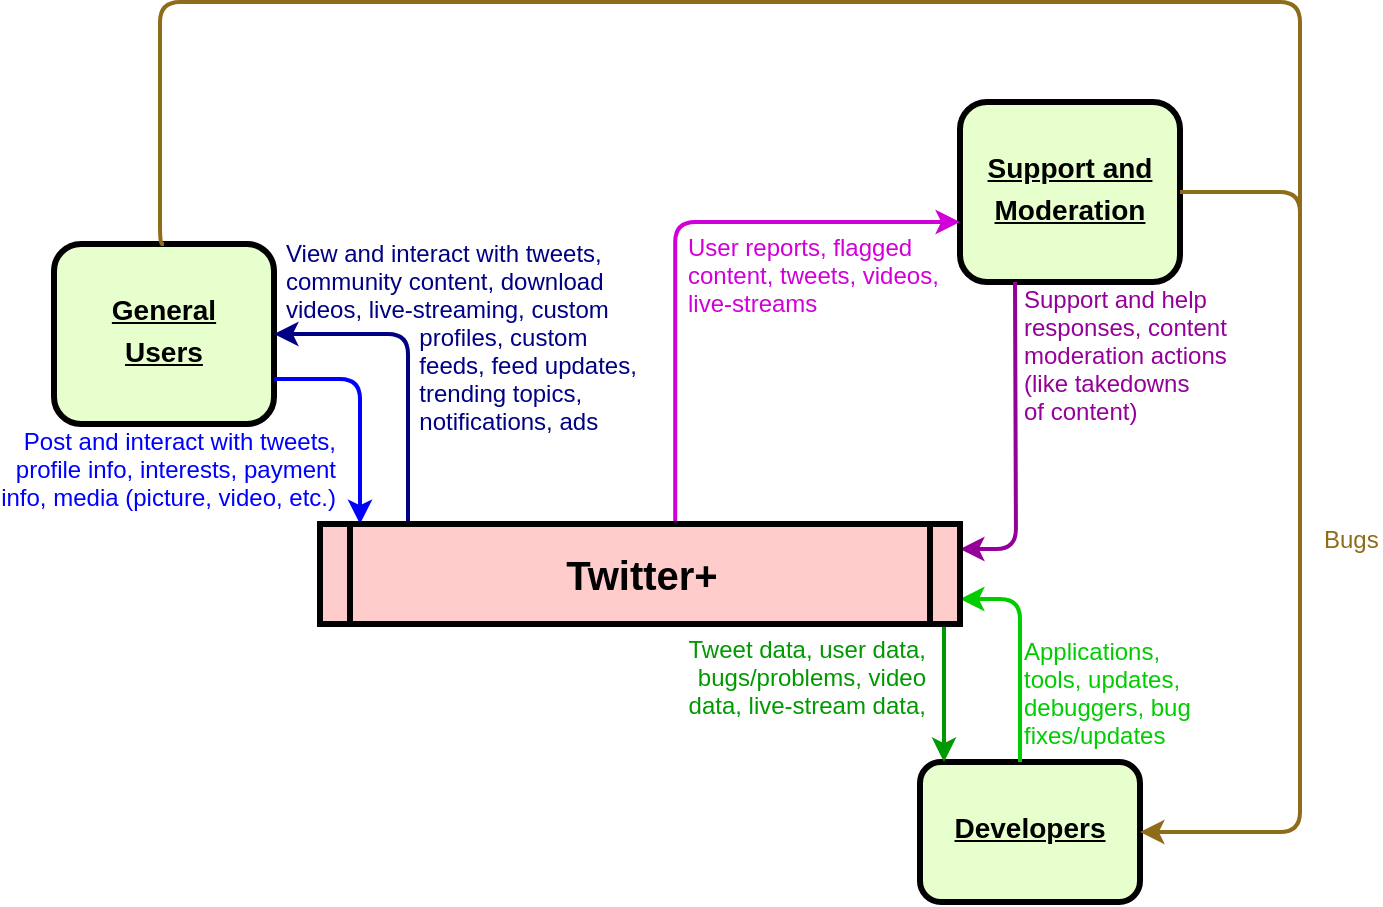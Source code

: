 <mxfile version="21.7.5" type="device">
  <diagram name="Page-1" id="c7558073-3199-34d8-9f00-42111426c3f3">
    <mxGraphModel dx="1050" dy="731" grid="1" gridSize="10" guides="1" tooltips="1" connect="1" arrows="1" fold="1" page="1" pageScale="1" pageWidth="1169" pageHeight="827" background="none" math="0" shadow="0">
      <root>
        <mxCell id="0" />
        <mxCell id="1" parent="0" />
        <mxCell id="2" value="&lt;p style=&quot;margin: 4px 0px 0px; text-align: center; text-decoration: underline; font-size: 14px;&quot;&gt;&lt;span style=&quot;background-color: initial;&quot;&gt;&lt;font style=&quot;font-size: 14px;&quot;&gt;&lt;br&gt;&lt;/font&gt;&lt;/span&gt;&lt;/p&gt;&lt;p style=&quot;margin: 4px 0px 0px; text-align: center; text-decoration: underline; font-size: 14px;&quot;&gt;&lt;span style=&quot;background-color: initial;&quot;&gt;&lt;font style=&quot;font-size: 14px;&quot;&gt;General&lt;/font&gt;&lt;/span&gt;&lt;/p&gt;&lt;p style=&quot;margin: 4px 0px 0px; text-align: center; text-decoration: underline; font-size: 14px;&quot;&gt;&lt;span style=&quot;background-color: initial;&quot;&gt;&lt;font style=&quot;font-size: 14px;&quot;&gt;Users&lt;/font&gt;&lt;/span&gt;&lt;br&gt;&lt;/p&gt;" style="verticalAlign=middle;align=center;overflow=fill;fontSize=12;fontFamily=Helvetica;html=1;rounded=1;fontStyle=1;strokeWidth=3;fillColor=#E6FFCC" parent="1" vertex="1">
          <mxGeometry x="324" y="251" width="110" height="90" as="geometry" />
        </mxCell>
        <mxCell id="8" value="&lt;p style=&quot;margin: 4px 0px 0px; text-align: center; text-decoration: underline; font-size: 14px;&quot;&gt;&lt;font style=&quot;font-size: 14px;&quot;&gt;&lt;br&gt;&lt;/font&gt;&lt;/p&gt;&lt;p style=&quot;margin: 4px 0px 0px; text-align: center; text-decoration: underline; font-size: 14px;&quot;&gt;&lt;font style=&quot;font-size: 14px;&quot;&gt;Support and&lt;/font&gt;&lt;/p&gt;&lt;p style=&quot;margin: 4px 0px 0px; text-align: center; text-decoration: underline; font-size: 14px;&quot;&gt;&lt;font style=&quot;font-size: 14px;&quot;&gt;Moderation&lt;/font&gt;&lt;/p&gt;" style="verticalAlign=middle;align=center;overflow=fill;fontSize=12;fontFamily=Helvetica;html=1;rounded=1;fontStyle=1;strokeWidth=3;fillColor=#E6FFCC" parent="1" vertex="1">
          <mxGeometry x="777" y="180" width="110" height="90" as="geometry" />
        </mxCell>
        <mxCell id="9" value="&lt;p style=&quot;margin: 0px; margin-top: 4px; text-align: center; text-decoration: underline;&quot;&gt;&lt;font style=&quot;font-size: 14px;&quot;&gt;&lt;br&gt;&lt;/font&gt;&lt;/p&gt;&lt;p style=&quot;margin: 0px; margin-top: 4px; text-align: center; text-decoration: underline;&quot;&gt;&lt;font style=&quot;font-size: 14px;&quot;&gt;Developers&lt;/font&gt;&lt;/p&gt;" style="verticalAlign=middle;align=center;overflow=fill;fontSize=12;fontFamily=Helvetica;html=1;rounded=1;fontStyle=1;strokeWidth=3;fillColor=#E6FFCC" parent="1" vertex="1">
          <mxGeometry x="757" y="510" width="110" height="70" as="geometry" />
        </mxCell>
        <mxCell id="54" value="Post and interact with tweets,&#xa;profile info, interests, payment&#xa;info, media (picture, video, etc.)" style="text;spacingTop=-5;align=right;fontColor=#0000FF;" parent="1" vertex="1">
          <mxGeometry x="337" y="341" width="130" height="49" as="geometry" />
        </mxCell>
        <mxCell id="55" value="" style="edgeStyle=elbowEdgeStyle;elbow=horizontal;strokeColor=#0000FF;strokeWidth=2;entryX=0.064;entryY=0.001;entryDx=0;entryDy=0;entryPerimeter=0;exitX=1;exitY=0.75;exitDx=0;exitDy=0;" parent="1" source="2" target="5" edge="1">
          <mxGeometry width="100" height="100" relative="1" as="geometry">
            <mxPoint x="457" y="310" as="sourcePoint" />
            <mxPoint x="477" y="391" as="targetPoint" />
            <Array as="points">
              <mxPoint x="477" y="320" />
              <mxPoint x="457" y="379" />
              <mxPoint x="477" y="369" />
            </Array>
          </mxGeometry>
        </mxCell>
        <mxCell id="56" value="" style="edgeStyle=elbowEdgeStyle;elbow=horizontal;strokeColor=#000085;strokeWidth=2;exitX=1;exitY=0.5;exitDx=0;exitDy=0;entryX=1;entryY=0.5;entryDx=0;entryDy=0;" parent="1" target="2" edge="1">
          <mxGeometry width="100" height="100" relative="1" as="geometry">
            <mxPoint x="501" y="391" as="sourcePoint" />
            <mxPoint x="440" y="296" as="targetPoint" />
            <Array as="points">
              <mxPoint x="501" y="340" />
              <mxPoint x="501" y="296" />
            </Array>
          </mxGeometry>
        </mxCell>
        <mxCell id="57" value="View and interact with tweets,&#xa;community content, download&#xa;videos, live-streaming, custom&#xa;                    profiles, custom&#xa;                    feeds, feed updates,&#xa;                    trending topics,&#xa;                    notifications, ads" style="text;spacingTop=-5;align=left;fontColor=#000085;" parent="1" vertex="1">
          <mxGeometry x="438" y="247" width="160" height="84" as="geometry" />
        </mxCell>
        <mxCell id="60" value="Tweet data, user data,&#xa;bugs/problems, video&#xa;data, live-stream data,&#xa;" style="text;spacingTop=-5;align=right;fontColor=#009900;" parent="1" vertex="1">
          <mxGeometry x="632" y="445" width="130" height="45" as="geometry" />
        </mxCell>
        <mxCell id="61" value="Applications,&#xa;tools, updates,&#xa;debuggers, bug&#xa;fixes/updates" style="text;spacingTop=-5;align=left;fontColor=#00CC00;" parent="1" vertex="1">
          <mxGeometry x="807" y="446" width="80" height="44" as="geometry" />
        </mxCell>
        <mxCell id="68" value="" style="edgeStyle=elbowEdgeStyle;elbow=horizontal;strokeColor=#940099;strokeWidth=2;entryX=1;entryY=0.25;entryDx=0;entryDy=0;exitX=0.25;exitY=1;exitDx=0;exitDy=0;" parent="1" source="8" target="5" edge="1">
          <mxGeometry width="100" height="100" relative="1" as="geometry">
            <mxPoint x="805" y="331" as="sourcePoint" />
            <mxPoint x="795" y="403.5" as="targetPoint" />
            <Array as="points">
              <mxPoint x="805" y="360" />
            </Array>
          </mxGeometry>
        </mxCell>
        <mxCell id="69" value="" style="edgeStyle=segmentEdgeStyle;strokeColor=#D100D9;strokeWidth=2;exitX=0.555;exitY=0.003;exitDx=0;exitDy=0;exitPerimeter=0;" parent="1" source="5" edge="1">
          <mxGeometry width="100" height="100" relative="1" as="geometry">
            <mxPoint x="634.78" y="374.36" as="sourcePoint" />
            <mxPoint x="777" y="240" as="targetPoint" />
            <Array as="points">
              <mxPoint x="635" y="240" />
            </Array>
          </mxGeometry>
        </mxCell>
        <mxCell id="70" value="User reports, flagged&#xa;content, tweets, videos,&#xa;live-streams" style="text;spacingTop=-5;align=left;fontColor=#D100D9;" parent="1" vertex="1">
          <mxGeometry x="639" y="244" width="128" height="136" as="geometry" />
        </mxCell>
        <mxCell id="71" value="Support and help&#xa;responses, content&#xa;moderation actions&#xa;(like takedowns&#xa;of content)" style="text;spacingTop=-5;align=left;fontColor=#940099;" parent="1" vertex="1">
          <mxGeometry x="807" y="270" width="90" height="130" as="geometry" />
        </mxCell>
        <mxCell id="76" value="" style="edgeStyle=elbowEdgeStyle;elbow=horizontal;strokeColor=#00CC00;strokeWidth=2;entryX=1;entryY=0.75;entryDx=0;entryDy=0;" parent="1" target="5" edge="1">
          <mxGeometry width="100" height="100" relative="1" as="geometry">
            <mxPoint x="807" y="510" as="sourcePoint" />
            <mxPoint x="816" y="428.5" as="targetPoint" />
            <Array as="points">
              <mxPoint x="807" y="430" />
            </Array>
          </mxGeometry>
        </mxCell>
        <mxCell id="77" value="" style="edgeStyle=elbowEdgeStyle;elbow=horizontal;strokeColor=#009900;strokeWidth=2" parent="1" edge="1">
          <mxGeometry width="100" height="100" relative="1" as="geometry">
            <mxPoint x="769" y="441" as="sourcePoint" />
            <mxPoint x="769" y="510" as="targetPoint" />
            <Array as="points">
              <mxPoint x="769" y="480" />
            </Array>
          </mxGeometry>
        </mxCell>
        <mxCell id="suALSsnGtb8dUDYRmgGv-98" style="edgeStyle=orthogonalEdgeStyle;rounded=0;orthogonalLoop=1;jettySize=auto;html=1;exitX=0.5;exitY=1;exitDx=0;exitDy=0;" parent="1" source="57" target="57" edge="1">
          <mxGeometry relative="1" as="geometry" />
        </mxCell>
        <mxCell id="5" value="Twitter+" style="shape=process;whiteSpace=wrap;align=center;verticalAlign=middle;size=0.048;fontStyle=1;strokeWidth=3;fillColor=#FFCCCC;fontSize=20;" parent="1" vertex="1">
          <mxGeometry x="457" y="391" width="320" height="50" as="geometry" />
        </mxCell>
        <mxCell id="GNRxiBC9_Ulbca9XYccH-94" value="" style="edgeStyle=elbowEdgeStyle;elbow=horizontal;strokeColor=#8F6C1A;strokeWidth=2;entryX=1;entryY=0.5;entryDx=0;entryDy=0;exitX=1;exitY=0.5;exitDx=0;exitDy=0;startArrow=none;startFill=0;" parent="1" source="8" target="9" edge="1">
          <mxGeometry width="100" height="100" relative="1" as="geometry">
            <mxPoint x="975" y="430" as="sourcePoint" />
            <mxPoint x="947" y="564" as="targetPoint" />
            <Array as="points">
              <mxPoint x="947" y="380" />
            </Array>
          </mxGeometry>
        </mxCell>
        <mxCell id="GNRxiBC9_Ulbca9XYccH-97" value="Bugs" style="text;spacingTop=-5;align=left;fontColor=#8F6C1A;" parent="1" vertex="1">
          <mxGeometry x="957" y="390" width="30" height="25" as="geometry" />
        </mxCell>
        <mxCell id="GNRxiBC9_Ulbca9XYccH-98" value="" style="edgeStyle=orthogonalEdgeStyle;elbow=horizontal;strokeColor=#8F6C1A;strokeWidth=2;startArrow=none;startFill=0;exitX=0.5;exitY=0;exitDx=0;exitDy=0;endArrow=none;endFill=0;" parent="1" source="2" edge="1">
          <mxGeometry width="100" height="100" relative="1" as="geometry">
            <mxPoint x="387" y="210" as="sourcePoint" />
            <mxPoint x="947" y="295" as="targetPoint" />
            <Array as="points">
              <mxPoint x="377" y="251" />
              <mxPoint x="377" y="130" />
              <mxPoint x="947" y="130" />
              <mxPoint x="947" y="295" />
            </Array>
          </mxGeometry>
        </mxCell>
      </root>
    </mxGraphModel>
  </diagram>
</mxfile>
